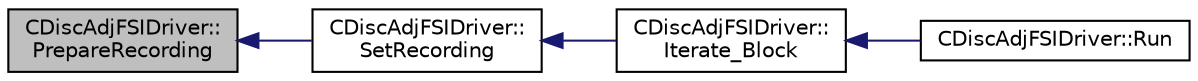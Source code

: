 digraph "CDiscAdjFSIDriver::PrepareRecording"
{
  edge [fontname="Helvetica",fontsize="10",labelfontname="Helvetica",labelfontsize="10"];
  node [fontname="Helvetica",fontsize="10",shape=record];
  rankdir="LR";
  Node1647 [label="CDiscAdjFSIDriver::\lPrepareRecording",height=0.2,width=0.4,color="black", fillcolor="grey75", style="filled", fontcolor="black"];
  Node1647 -> Node1648 [dir="back",color="midnightblue",fontsize="10",style="solid",fontname="Helvetica"];
  Node1648 [label="CDiscAdjFSIDriver::\lSetRecording",height=0.2,width=0.4,color="black", fillcolor="white", style="filled",URL="$class_c_disc_adj_f_s_i_driver.html#ab07394a77802e469a321ccd1b10cb988",tooltip="Set the recording for a Discrete Adjoint iteration for the FSI problem. "];
  Node1648 -> Node1649 [dir="back",color="midnightblue",fontsize="10",style="solid",fontname="Helvetica"];
  Node1649 [label="CDiscAdjFSIDriver::\lIterate_Block",height=0.2,width=0.4,color="black", fillcolor="white", style="filled",URL="$class_c_disc_adj_f_s_i_driver.html#a84949f139fa795b7d34d6ff77e82eb5c",tooltip="Iterate a certain block for adjoint FSI - may be the whole set of variables or independent and subite..."];
  Node1649 -> Node1650 [dir="back",color="midnightblue",fontsize="10",style="solid",fontname="Helvetica"];
  Node1650 [label="CDiscAdjFSIDriver::Run",height=0.2,width=0.4,color="black", fillcolor="white", style="filled",URL="$class_c_disc_adj_f_s_i_driver.html#a2e965d6e9c4dcfc296077cae225cab21",tooltip="Run a Discrete Adjoint iteration for the FSI problem. "];
}
